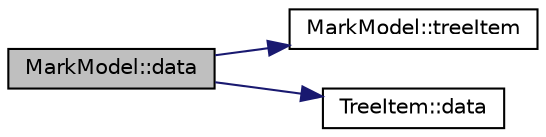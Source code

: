 digraph "MarkModel::data"
{
  edge [fontname="Helvetica",fontsize="10",labelfontname="Helvetica",labelfontsize="10"];
  node [fontname="Helvetica",fontsize="10",shape=record];
  rankdir="LR";
  Node48 [label="MarkModel::data",height=0.2,width=0.4,color="black", fillcolor="grey75", style="filled", fontcolor="black"];
  Node48 -> Node49 [color="midnightblue",fontsize="10",style="solid",fontname="Helvetica"];
  Node49 [label="MarkModel::treeItem",height=0.2,width=0.4,color="black", fillcolor="white", style="filled",URL="$class_mark_model.html#a6c38bcb4d3dee2fa69c4db2c681cf613",tooltip="This is a function to get the internal data structure from index. "];
  Node48 -> Node50 [color="midnightblue",fontsize="10",style="solid",fontname="Helvetica"];
  Node50 [label="TreeItem::data",height=0.2,width=0.4,color="black", fillcolor="white", style="filled",URL="$class_tree_item.html#a3e76d45fd27cc6f9001efc9f1b8effed"];
}
